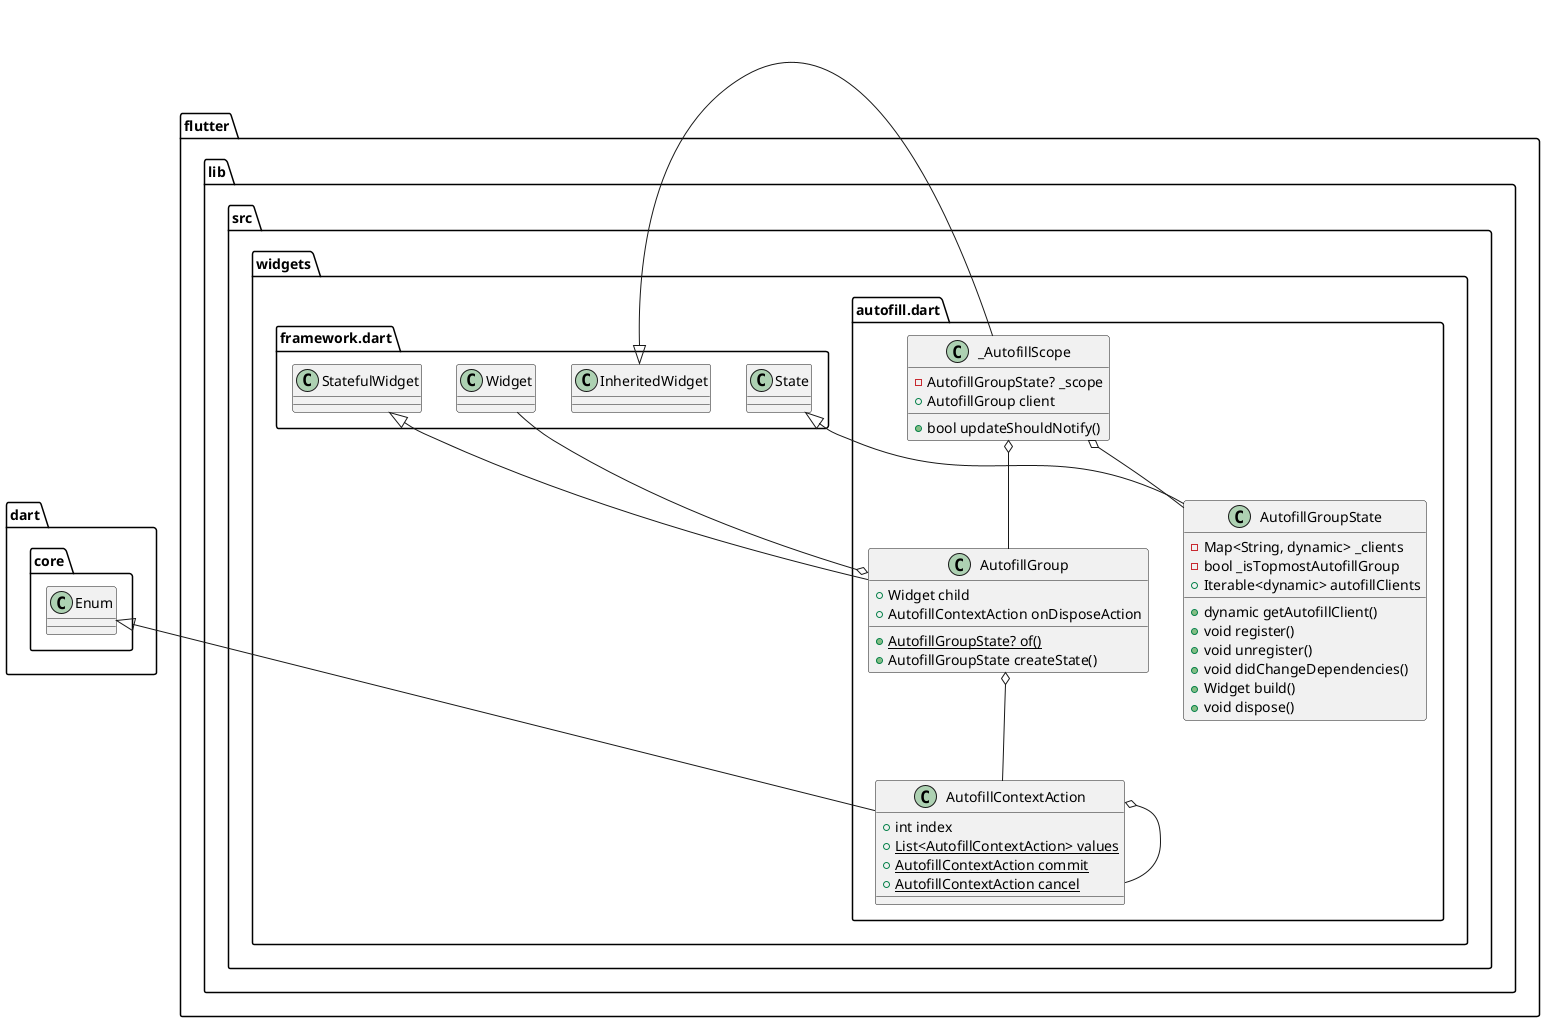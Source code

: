 @startuml
set namespaceSeparator ::

class "flutter::lib::src::widgets::autofill.dart::AutofillGroup" {
  +Widget child
  +AutofillContextAction onDisposeAction
  {static} +AutofillGroupState? of()
  +AutofillGroupState createState()
}

"flutter::lib::src::widgets::autofill.dart::AutofillGroup" o-- "flutter::lib::src::widgets::framework.dart::Widget"
"flutter::lib::src::widgets::autofill.dart::AutofillGroup" o-- "flutter::lib::src::widgets::autofill.dart::AutofillContextAction"
"flutter::lib::src::widgets::framework.dart::StatefulWidget" <|-- "flutter::lib::src::widgets::autofill.dart::AutofillGroup"

class "flutter::lib::src::widgets::autofill.dart::AutofillGroupState" {
  -Map<String, dynamic> _clients
  -bool _isTopmostAutofillGroup
  +Iterable<dynamic> autofillClients
  +dynamic getAutofillClient()
  +void register()
  +void unregister()
  +void didChangeDependencies()
  +Widget build()
  +void dispose()
}

"flutter::lib::src::widgets::framework.dart::State" <|-- "flutter::lib::src::widgets::autofill.dart::AutofillGroupState"

class "flutter::lib::src::widgets::autofill.dart::_AutofillScope" {
  -AutofillGroupState? _scope
  +AutofillGroup client
  +bool updateShouldNotify()
}

"flutter::lib::src::widgets::autofill.dart::_AutofillScope" o-- "flutter::lib::src::widgets::autofill.dart::AutofillGroupState"
"flutter::lib::src::widgets::autofill.dart::_AutofillScope" o-- "flutter::lib::src::widgets::autofill.dart::AutofillGroup"
"flutter::lib::src::widgets::framework.dart::InheritedWidget" <|-- "flutter::lib::src::widgets::autofill.dart::_AutofillScope"

class "flutter::lib::src::widgets::autofill.dart::AutofillContextAction" {
  +int index
  {static} +List<AutofillContextAction> values
  {static} +AutofillContextAction commit
  {static} +AutofillContextAction cancel
}

"flutter::lib::src::widgets::autofill.dart::AutofillContextAction" o-- "flutter::lib::src::widgets::autofill.dart::AutofillContextAction"
"dart::core::Enum" <|-- "flutter::lib::src::widgets::autofill.dart::AutofillContextAction"


@enduml